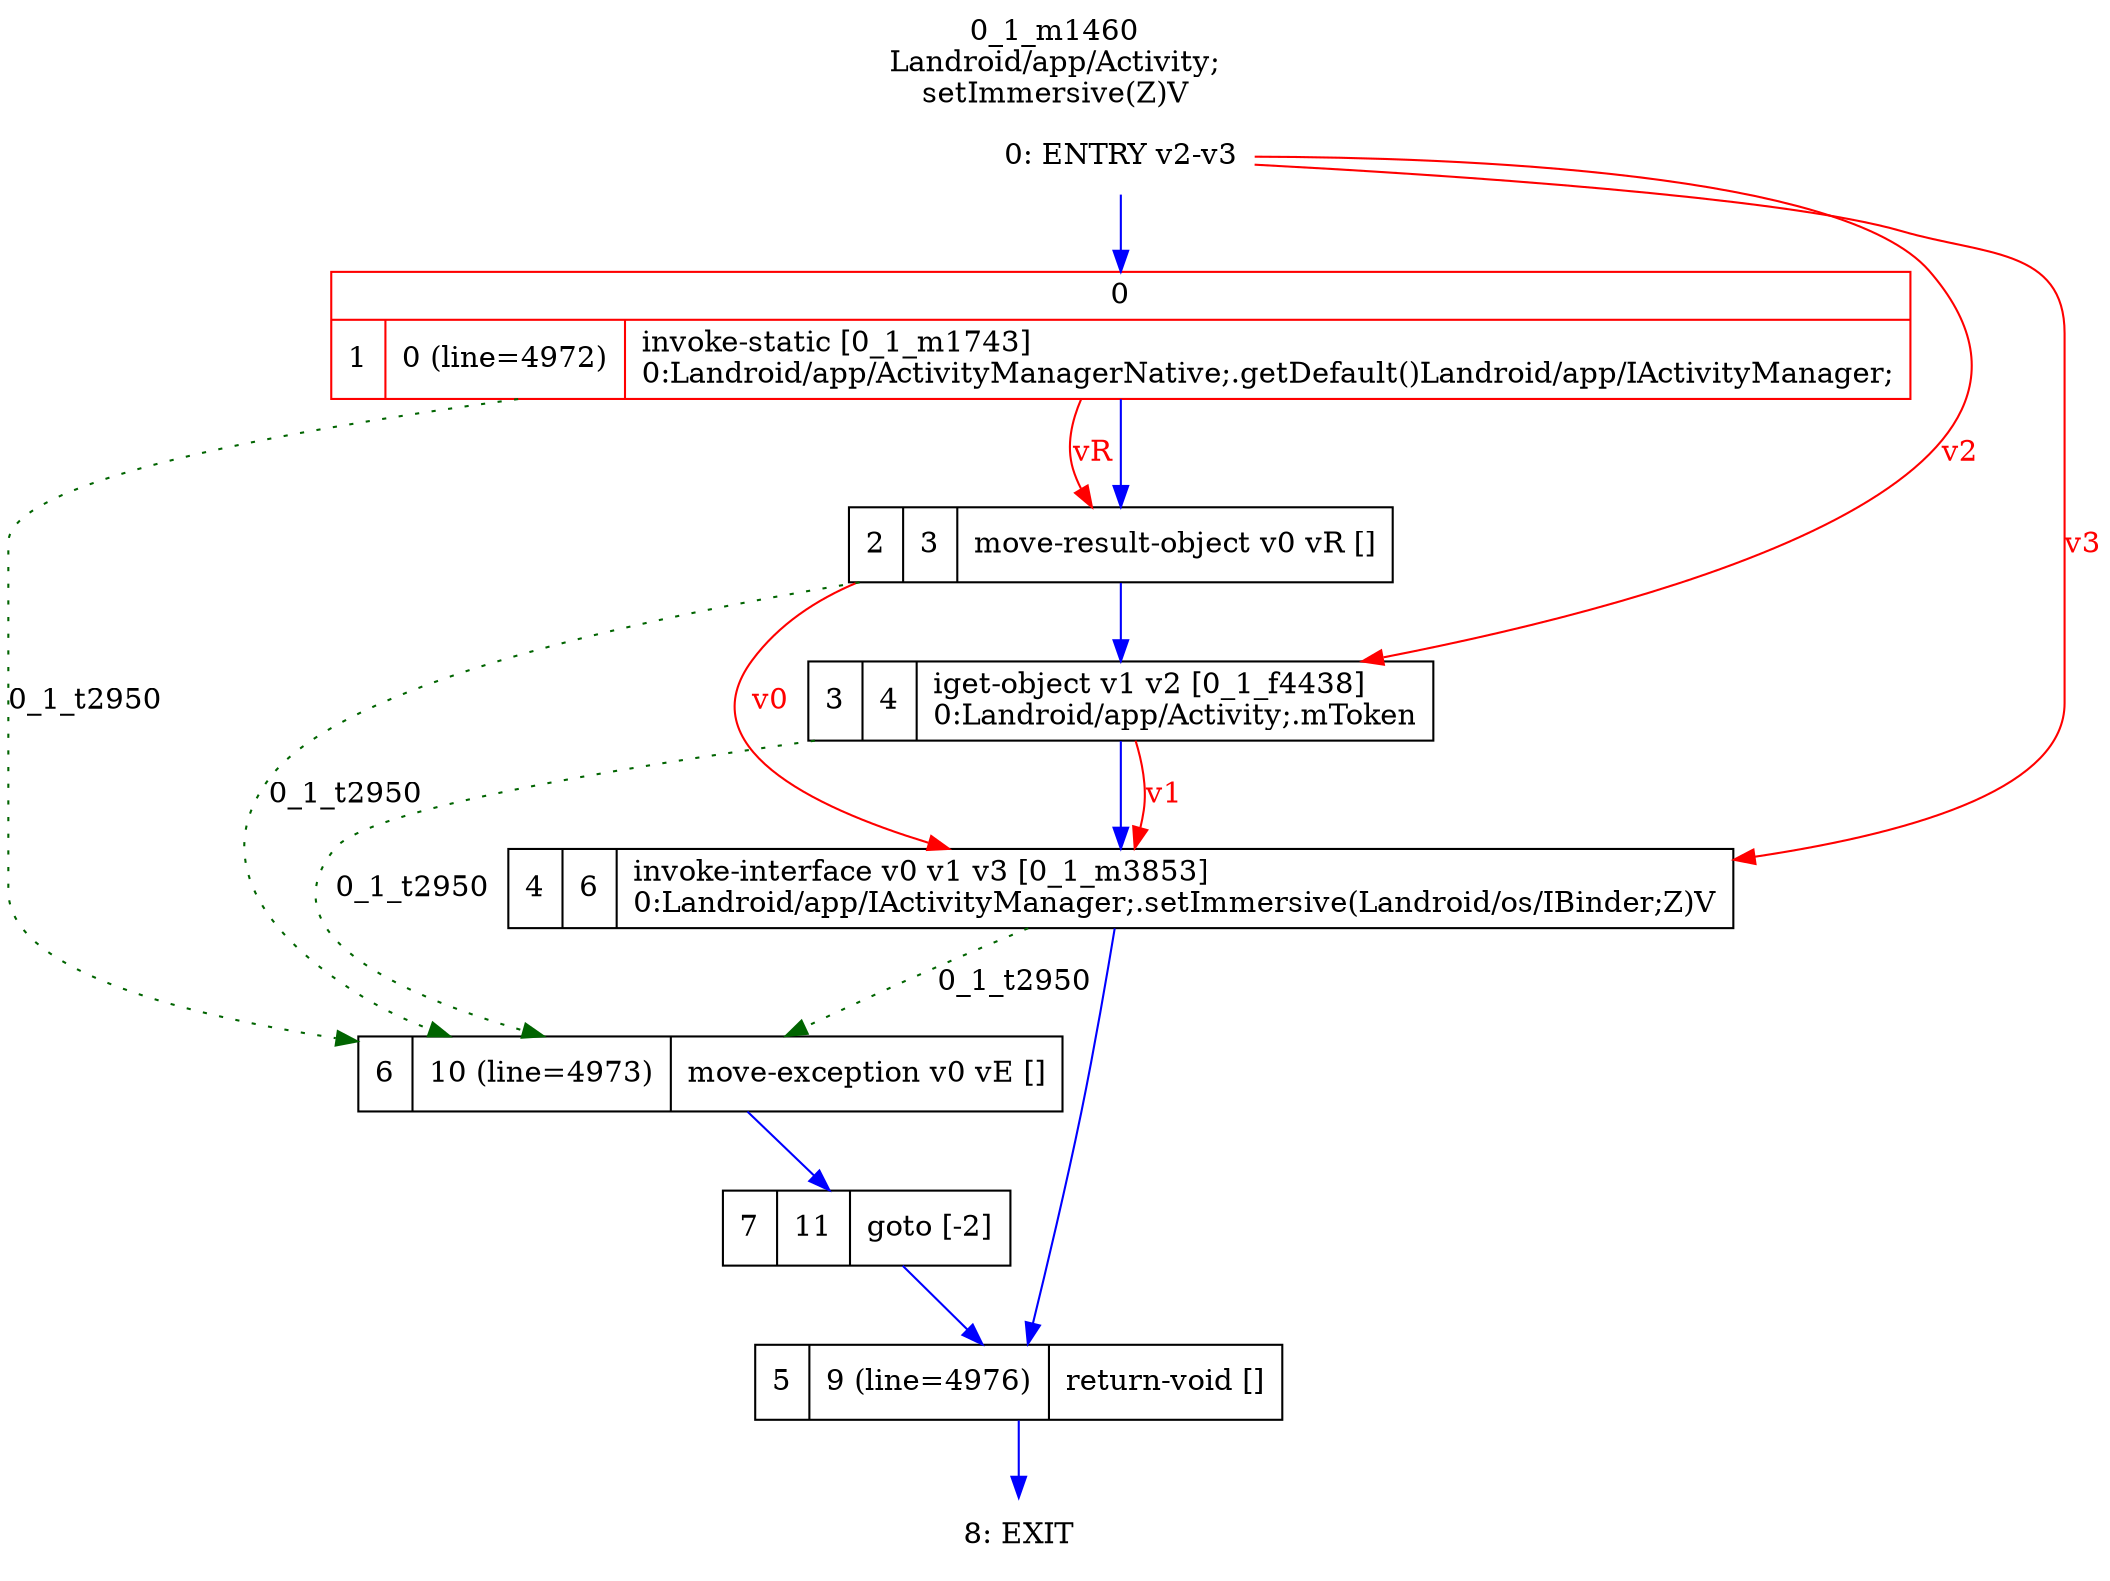 digraph G {
rankdir=UD;
labelloc=t;
label="0_1_m1460\nLandroid/app/Activity;
setImmersive(Z)V";
1, 2, 3, 4 -> 6 [label="0_1_t2950", color=darkgreen, style=dotted];
0[label="0: ENTRY v2-v3",shape=plaintext];
1[label="{0|{1|0 (line=4972)|invoke-static [0_1_m1743]\l0:Landroid/app/ActivityManagerNative;.getDefault()Landroid/app/IActivityManager;\l}}",shape=record,URL="0_1_m1743.dot", color=red];
2[label="2|3|move-result-object v0 vR []\l",shape=record];
3[label="3|4|iget-object v1 v2 [0_1_f4438]\l0:Landroid/app/Activity;.mToken\l",shape=record];
4[label="4|6|invoke-interface v0 v1 v3 [0_1_m3853]\l0:Landroid/app/IActivityManager;.setImmersive(Landroid/os/IBinder;Z)V\l",shape=record,URL="0_1_m3853.dot"];
5[label="5|9 (line=4976)|return-void []\l",shape=record];
6[label="6|10 (line=4973)|move-exception v0 vE []\l",shape=record];
7[label="7|11|goto [-2]\l",shape=record];
8[label="8: EXIT",shape=plaintext];
0->1 [color=blue, fontcolor=blue,weight=100, taillabel=""];
1->2 [color=blue, fontcolor=blue,weight=100, taillabel=""];
2->3 [color=blue, fontcolor=blue,weight=100, taillabel=""];
3->4 [color=blue, fontcolor=blue,weight=100, taillabel=""];
4->5 [color=blue, fontcolor=blue,weight=100, taillabel=""];
5->8 [color=blue, fontcolor=blue,weight=100, taillabel=""];
6->7 [color=blue, fontcolor=blue,weight=100, taillabel=""];
7->5 [color=blue, fontcolor=blue,weight=100, taillabel=""];
1->2 [color=red, fontcolor=red, label="vR"];
0->3 [color=red, fontcolor=red, label="v2"];
0->4 [color=red, fontcolor=red, label="v3"];
2->4 [color=red, fontcolor=red, label="v0"];
3->4 [color=red, fontcolor=red, label="v1"];
}
